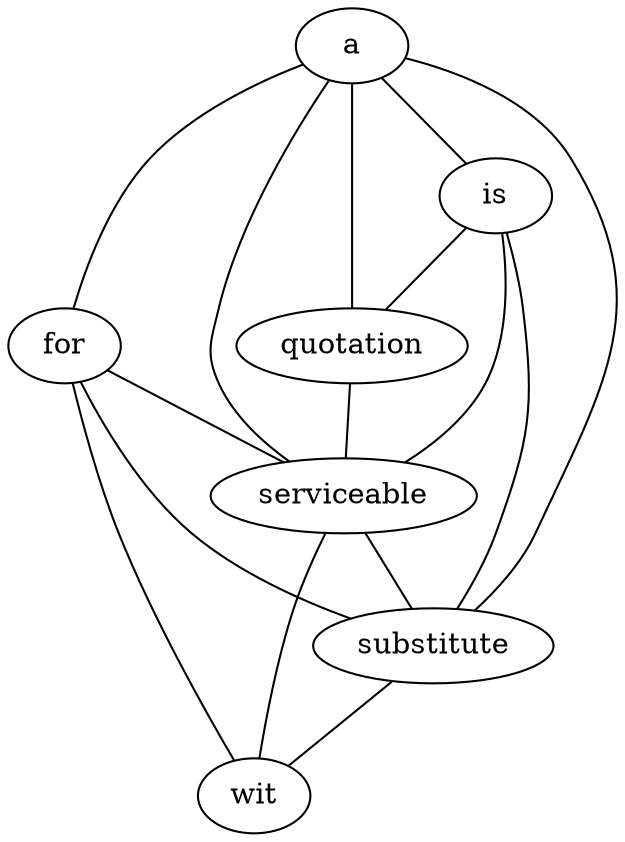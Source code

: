 
strict graph "" {
a;
for;
is;
quotation;
serviceable;
substitute;
wit;
a -- for  [weight=1];
a -- is  [weight=1];
a -- quotation  [weight=1];
a -- serviceable  [weight=1];
a -- substitute  [weight=1];
for -- serviceable  [weight=1];
for -- substitute  [weight=1];
for -- wit  [weight=1];
is -- quotation  [weight=1];
is -- serviceable  [weight=1];
is -- substitute  [weight=1];
quotation -- serviceable  [weight=1];
serviceable -- substitute  [weight=1];
serviceable -- wit  [weight=1];
substitute -- wit  [weight=1];
}
